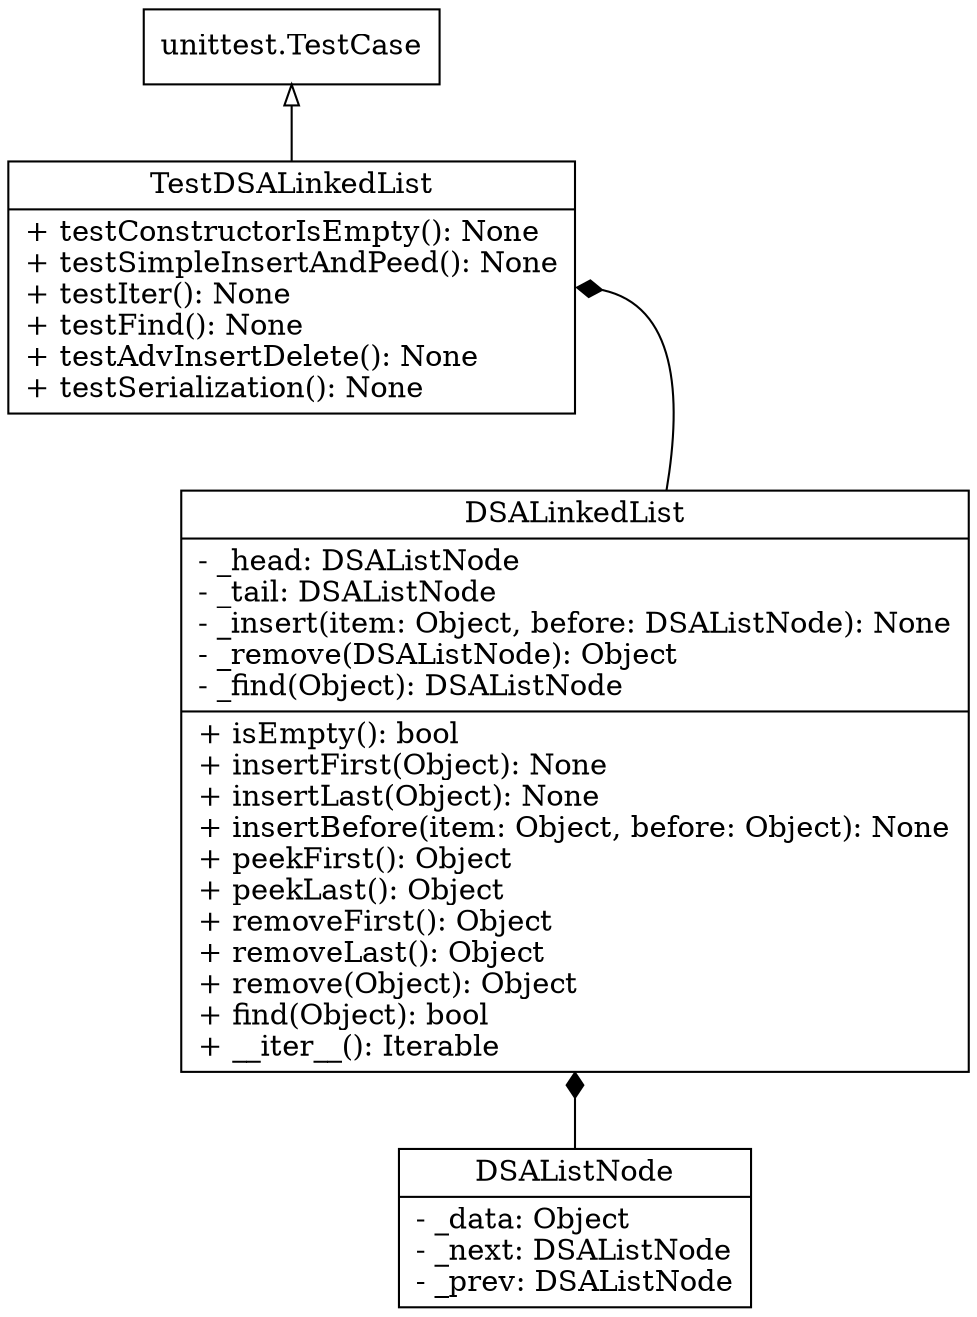 digraph DSA_ADT {
    node [
        shape = "record"
    ]
    DSALinkedList [
        label = "{DSALinkedList|- _head: DSAListNode\l- _tail: DSAListNode\l- _insert(item: Object, before: DSAListNode): None\l- _remove(DSAListNode): Object\l- _find(Object): DSAListNode\l|+ isEmpty(): bool\l+ insertFirst(Object): None\l+ insertLast(Object): None\l+ insertBefore(item: Object, before: Object): None\l+ peekFirst(): Object\l+ peekLast(): Object\l+ removeFirst(): Object\l+ removeLast(): Object\l+ remove(Object): Object\l+ find(Object): bool\l+ __iter__(): Iterable\l}"
    ]

    DSAListNode [
        label = "{DSAListNode|- _data: Object\l- _next: DSAListNode\l- _prev: DSAListNode\l}"
    ]

    TestDSALinkedList [
        label = "{TestDSALinkedList|+ testConstructorIsEmpty(): None\l+ testSimpleInsertAndPeed(): None\l+ testIter(): None\l+ testFind(): None\l+ testAdvInsertDelete(): None\l+ testSerialization(): None\l}"
    ]

    unittestTestCase [
        label = "{unittest.TestCase}"
    ]

    edge [
        arrowhead = "diamond"
    ]
    DSAListNode -> DSALinkedList
    DSALinkedList -> TestDSALinkedList [headport=e]
    edge [
        arrowhead = "empty"
    ]
    TestDSALinkedList -> unittestTestCase

    rankdir=BT
}
